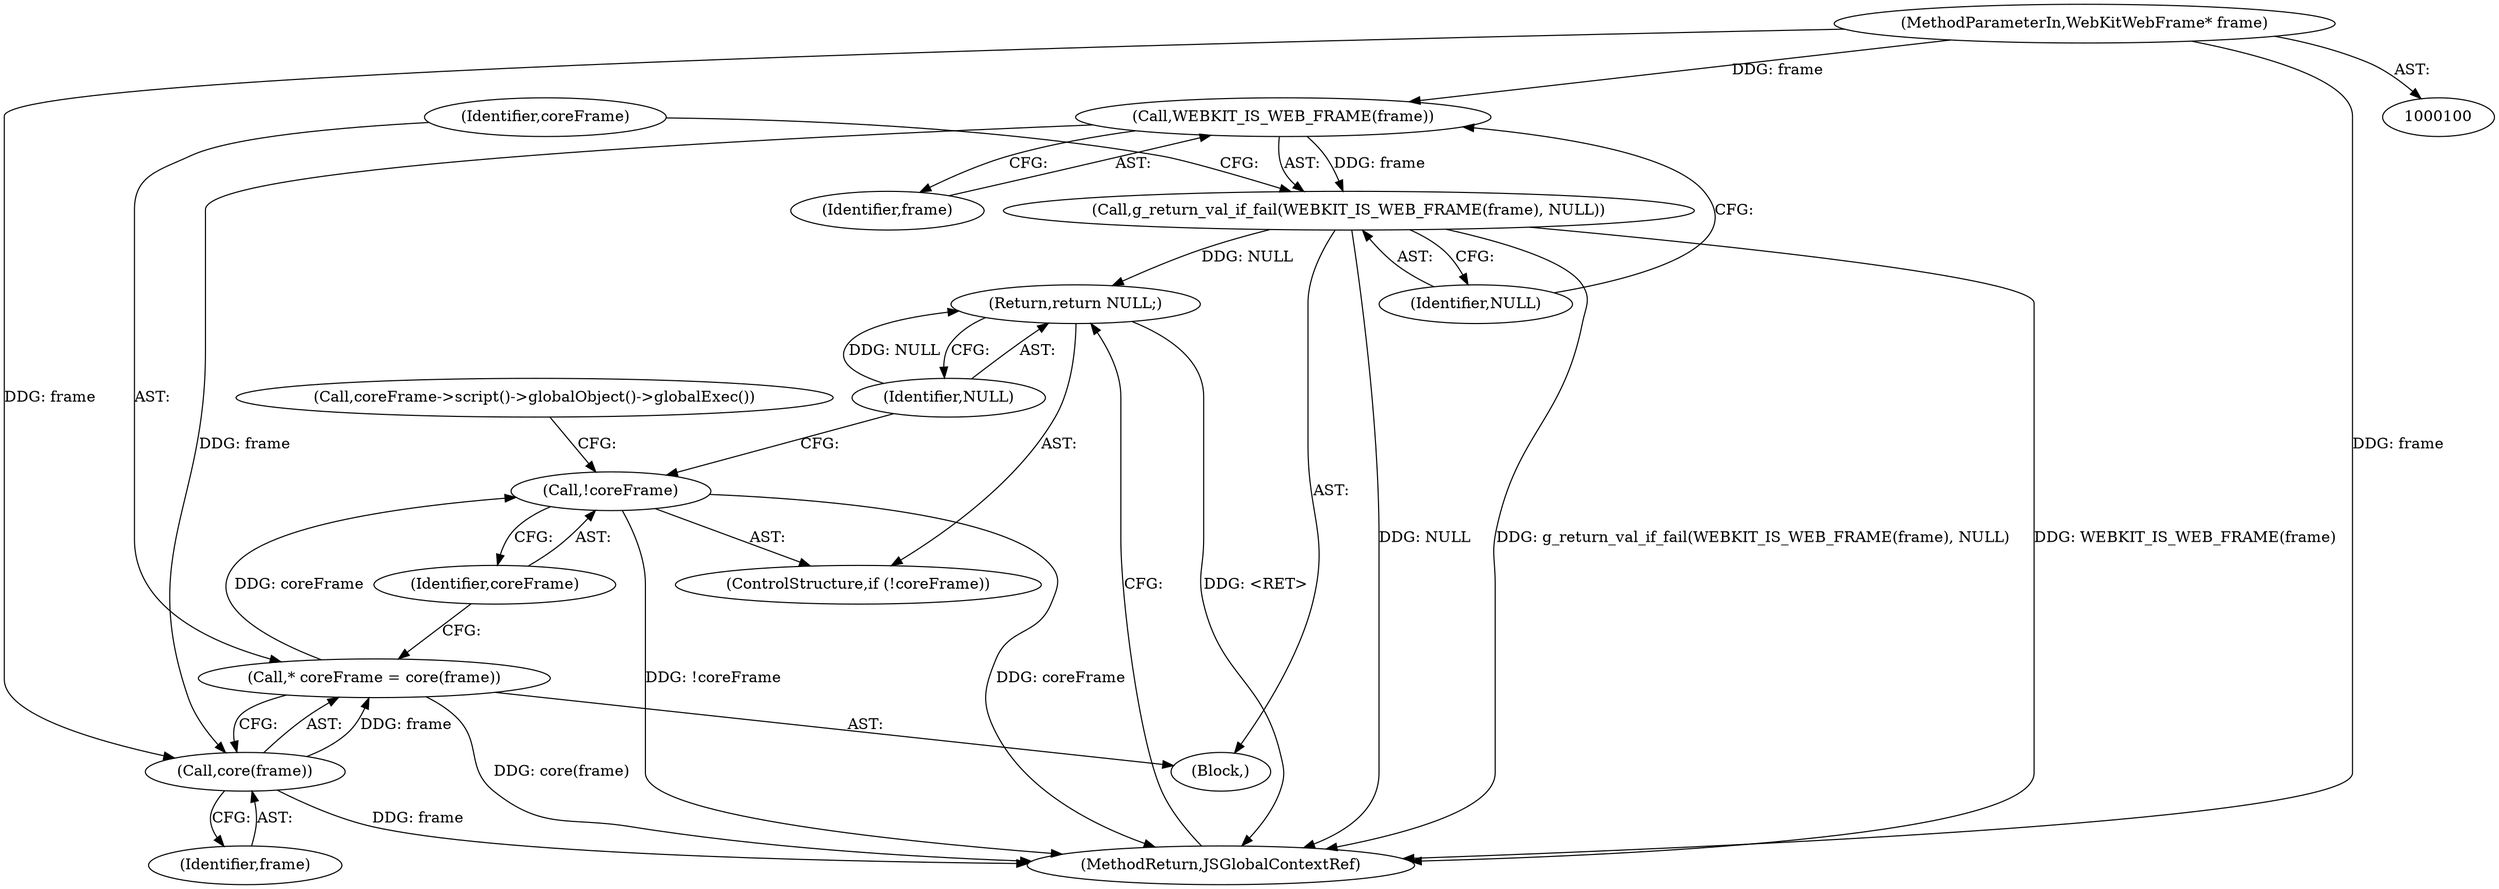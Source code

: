 digraph "0_Chrome_a0af50481db56aa780942e8595a20c36b2c34f5c_0@pointer" {
"1000104" [label="(Call,WEBKIT_IS_WEB_FRAME(frame))"];
"1000101" [label="(MethodParameterIn,WebKitWebFrame* frame)"];
"1000103" [label="(Call,g_return_val_if_fail(WEBKIT_IS_WEB_FRAME(frame), NULL))"];
"1000115" [label="(Return,return NULL;)"];
"1000110" [label="(Call,core(frame))"];
"1000108" [label="(Call,* coreFrame = core(frame))"];
"1000113" [label="(Call,!coreFrame)"];
"1000105" [label="(Identifier,frame)"];
"1000113" [label="(Call,!coreFrame)"];
"1000102" [label="(Block,)"];
"1000101" [label="(MethodParameterIn,WebKitWebFrame* frame)"];
"1000120" [label="(MethodReturn,JSGlobalContextRef)"];
"1000111" [label="(Identifier,frame)"];
"1000108" [label="(Call,* coreFrame = core(frame))"];
"1000110" [label="(Call,core(frame))"];
"1000116" [label="(Identifier,NULL)"];
"1000109" [label="(Identifier,coreFrame)"];
"1000104" [label="(Call,WEBKIT_IS_WEB_FRAME(frame))"];
"1000114" [label="(Identifier,coreFrame)"];
"1000115" [label="(Return,return NULL;)"];
"1000119" [label="(Call,coreFrame->script()->globalObject()->globalExec())"];
"1000103" [label="(Call,g_return_val_if_fail(WEBKIT_IS_WEB_FRAME(frame), NULL))"];
"1000112" [label="(ControlStructure,if (!coreFrame))"];
"1000106" [label="(Identifier,NULL)"];
"1000104" -> "1000103"  [label="AST: "];
"1000104" -> "1000105"  [label="CFG: "];
"1000105" -> "1000104"  [label="AST: "];
"1000106" -> "1000104"  [label="CFG: "];
"1000104" -> "1000103"  [label="DDG: frame"];
"1000101" -> "1000104"  [label="DDG: frame"];
"1000104" -> "1000110"  [label="DDG: frame"];
"1000101" -> "1000100"  [label="AST: "];
"1000101" -> "1000120"  [label="DDG: frame"];
"1000101" -> "1000110"  [label="DDG: frame"];
"1000103" -> "1000102"  [label="AST: "];
"1000103" -> "1000106"  [label="CFG: "];
"1000106" -> "1000103"  [label="AST: "];
"1000109" -> "1000103"  [label="CFG: "];
"1000103" -> "1000120"  [label="DDG: WEBKIT_IS_WEB_FRAME(frame)"];
"1000103" -> "1000120"  [label="DDG: g_return_val_if_fail(WEBKIT_IS_WEB_FRAME(frame), NULL)"];
"1000103" -> "1000120"  [label="DDG: NULL"];
"1000103" -> "1000115"  [label="DDG: NULL"];
"1000115" -> "1000112"  [label="AST: "];
"1000115" -> "1000116"  [label="CFG: "];
"1000116" -> "1000115"  [label="AST: "];
"1000120" -> "1000115"  [label="CFG: "];
"1000115" -> "1000120"  [label="DDG: <RET>"];
"1000116" -> "1000115"  [label="DDG: NULL"];
"1000110" -> "1000108"  [label="AST: "];
"1000110" -> "1000111"  [label="CFG: "];
"1000111" -> "1000110"  [label="AST: "];
"1000108" -> "1000110"  [label="CFG: "];
"1000110" -> "1000120"  [label="DDG: frame"];
"1000110" -> "1000108"  [label="DDG: frame"];
"1000108" -> "1000102"  [label="AST: "];
"1000109" -> "1000108"  [label="AST: "];
"1000114" -> "1000108"  [label="CFG: "];
"1000108" -> "1000120"  [label="DDG: core(frame)"];
"1000108" -> "1000113"  [label="DDG: coreFrame"];
"1000113" -> "1000112"  [label="AST: "];
"1000113" -> "1000114"  [label="CFG: "];
"1000114" -> "1000113"  [label="AST: "];
"1000116" -> "1000113"  [label="CFG: "];
"1000119" -> "1000113"  [label="CFG: "];
"1000113" -> "1000120"  [label="DDG: coreFrame"];
"1000113" -> "1000120"  [label="DDG: !coreFrame"];
}

